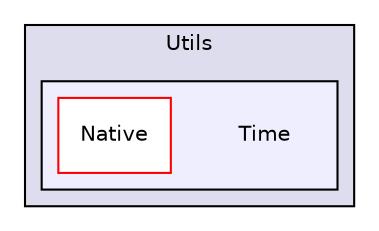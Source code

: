 digraph "Source/Engine/Utils/Time" {
  compound=true
  node [ fontsize="10", fontname="Helvetica"];
  edge [ labelfontsize="10", labelfontname="Helvetica"];
  subgraph clusterdir_43c9c29d74a6b7e3c77d560df513525b {
    graph [ bgcolor="#ddddee", pencolor="black", label="Utils" fontname="Helvetica", fontsize="10", URL="dir_43c9c29d74a6b7e3c77d560df513525b.html"]
  subgraph clusterdir_f1c13cdb9683173b068149806c0e7125 {
    graph [ bgcolor="#eeeeff", pencolor="black", label="" URL="dir_f1c13cdb9683173b068149806c0e7125.html"];
    dir_f1c13cdb9683173b068149806c0e7125 [shape=plaintext label="Time"];
    dir_bd14c0eac840b5e8ccbbc819280e8886 [shape=box label="Native" color="red" fillcolor="white" style="filled" URL="dir_bd14c0eac840b5e8ccbbc819280e8886.html"];
  }
  }
}
